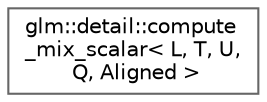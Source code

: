 digraph "Graphical Class Hierarchy"
{
 // LATEX_PDF_SIZE
  bgcolor="transparent";
  edge [fontname=Helvetica,fontsize=10,labelfontname=Helvetica,labelfontsize=10];
  node [fontname=Helvetica,fontsize=10,shape=box,height=0.2,width=0.4];
  rankdir="LR";
  Node0 [id="Node000000",label="glm::detail::compute\l_mix_scalar\< L, T, U,\l Q, Aligned \>",height=0.2,width=0.4,color="grey40", fillcolor="white", style="filled",URL="$structglm_1_1detail_1_1compute__mix__scalar.html",tooltip=" "];
}
